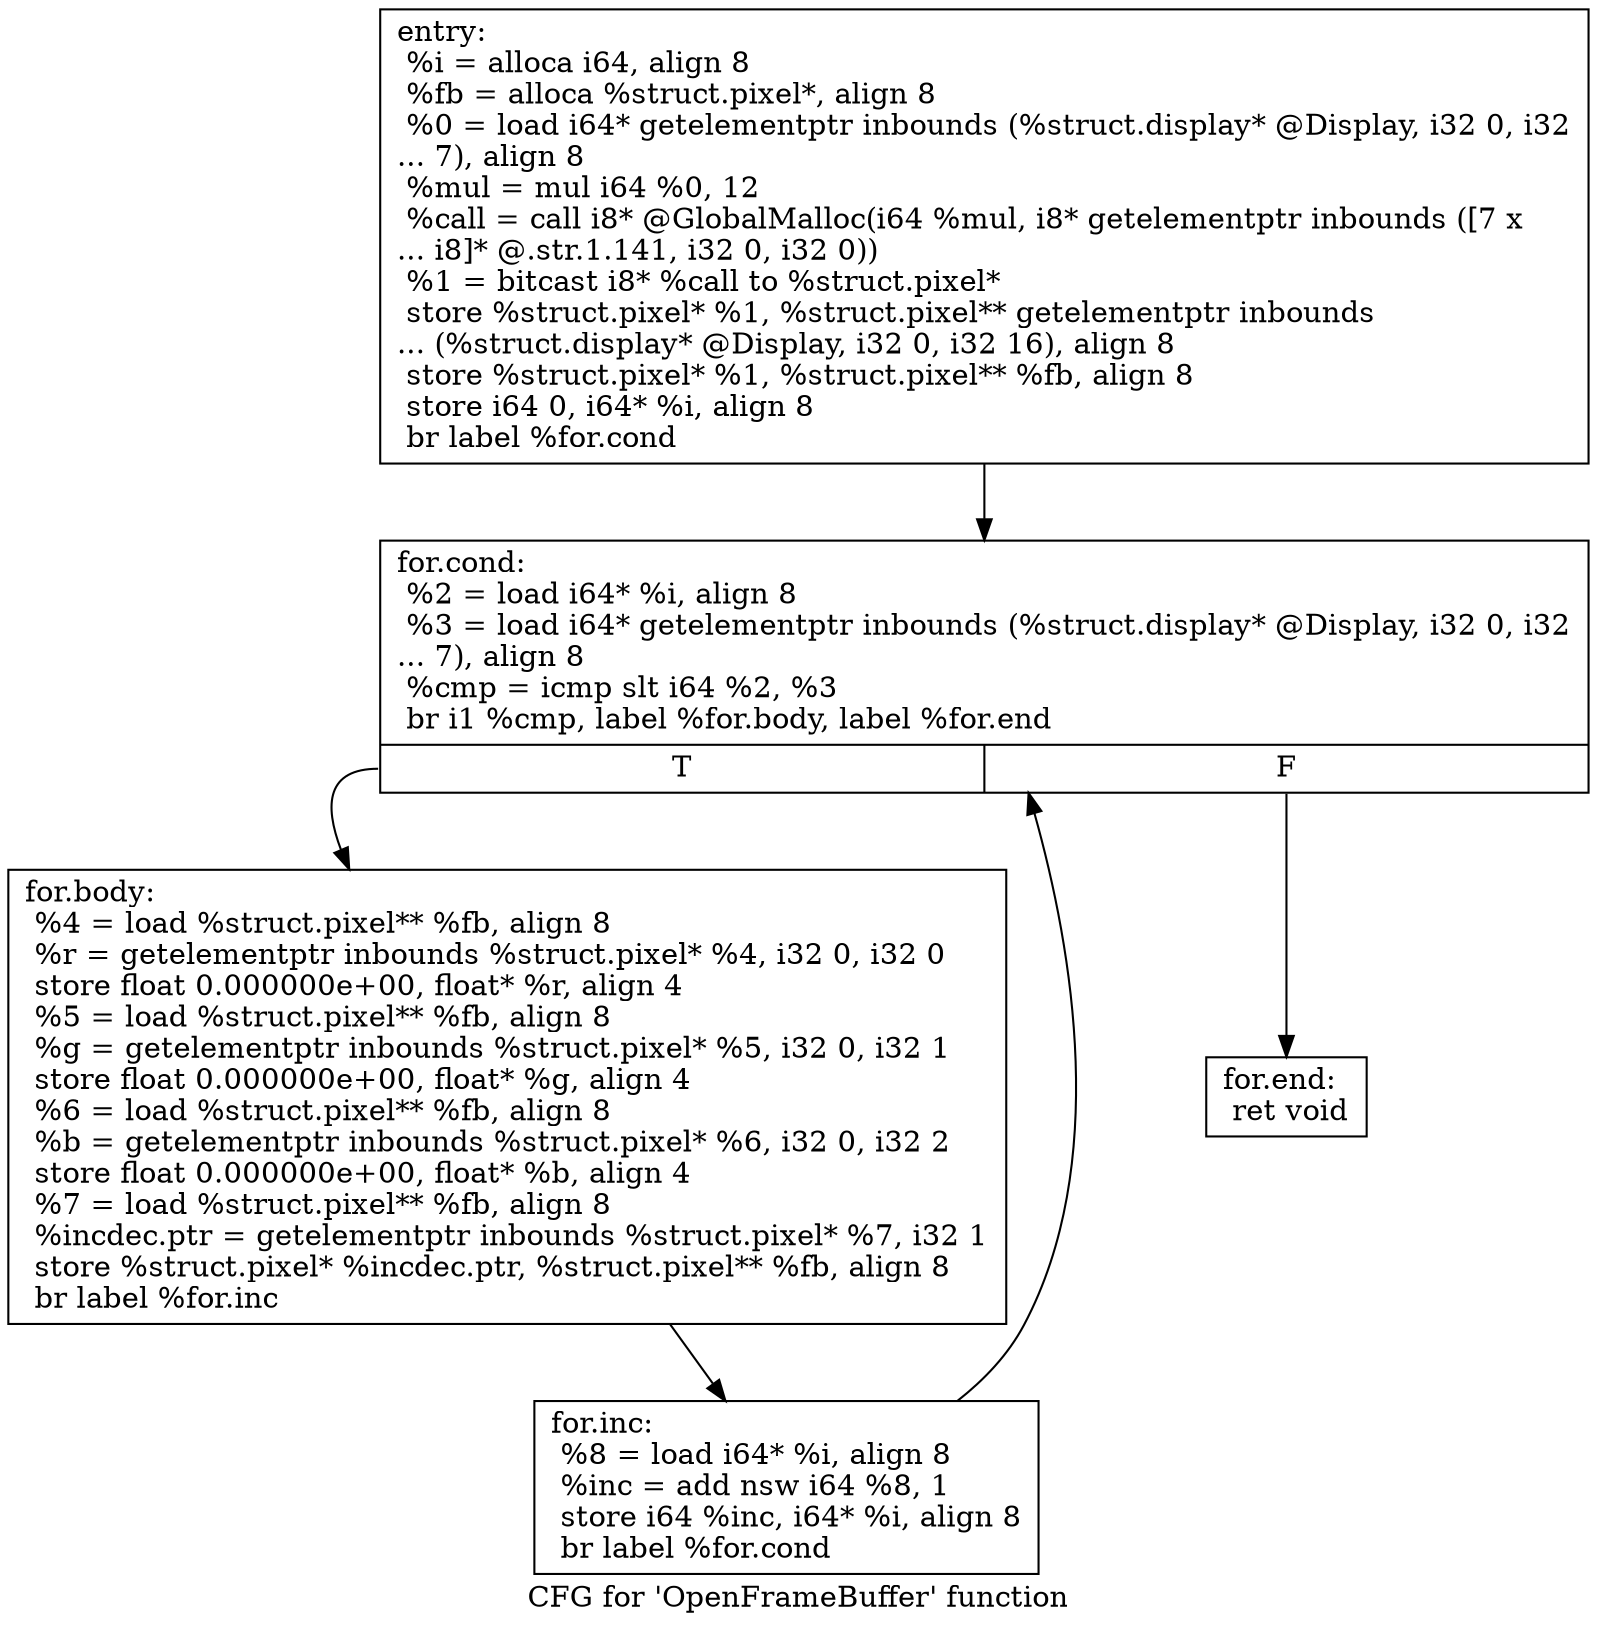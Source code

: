 digraph "CFG for 'OpenFrameBuffer' function" {
	label="CFG for 'OpenFrameBuffer' function";

	Node0x5f3e6d0 [shape=record,label="{entry:\l  %i = alloca i64, align 8\l  %fb = alloca %struct.pixel*, align 8\l  %0 = load i64* getelementptr inbounds (%struct.display* @Display, i32 0, i32\l... 7), align 8\l  %mul = mul i64 %0, 12\l  %call = call i8* @GlobalMalloc(i64 %mul, i8* getelementptr inbounds ([7 x\l... i8]* @.str.1.141, i32 0, i32 0))\l  %1 = bitcast i8* %call to %struct.pixel*\l  store %struct.pixel* %1, %struct.pixel** getelementptr inbounds\l... (%struct.display* @Display, i32 0, i32 16), align 8\l  store %struct.pixel* %1, %struct.pixel** %fb, align 8\l  store i64 0, i64* %i, align 8\l  br label %for.cond\l}"];
	Node0x5f3e6d0 -> Node0x5f3e720;
	Node0x5f3e720 [shape=record,label="{for.cond:                                         \l  %2 = load i64* %i, align 8\l  %3 = load i64* getelementptr inbounds (%struct.display* @Display, i32 0, i32\l... 7), align 8\l  %cmp = icmp slt i64 %2, %3\l  br i1 %cmp, label %for.body, label %for.end\l|{<s0>T|<s1>F}}"];
	Node0x5f3e720:s0 -> Node0x5f3e770;
	Node0x5f3e720:s1 -> Node0x5f3ec40;
	Node0x5f3e770 [shape=record,label="{for.body:                                         \l  %4 = load %struct.pixel** %fb, align 8\l  %r = getelementptr inbounds %struct.pixel* %4, i32 0, i32 0\l  store float 0.000000e+00, float* %r, align 4\l  %5 = load %struct.pixel** %fb, align 8\l  %g = getelementptr inbounds %struct.pixel* %5, i32 0, i32 1\l  store float 0.000000e+00, float* %g, align 4\l  %6 = load %struct.pixel** %fb, align 8\l  %b = getelementptr inbounds %struct.pixel* %6, i32 0, i32 2\l  store float 0.000000e+00, float* %b, align 4\l  %7 = load %struct.pixel** %fb, align 8\l  %incdec.ptr = getelementptr inbounds %struct.pixel* %7, i32 1\l  store %struct.pixel* %incdec.ptr, %struct.pixel** %fb, align 8\l  br label %for.inc\l}"];
	Node0x5f3e770 -> Node0x5f3e7c0;
	Node0x5f3e7c0 [shape=record,label="{for.inc:                                          \l  %8 = load i64* %i, align 8\l  %inc = add nsw i64 %8, 1\l  store i64 %inc, i64* %i, align 8\l  br label %for.cond\l}"];
	Node0x5f3e7c0 -> Node0x5f3e720;
	Node0x5f3ec40 [shape=record,label="{for.end:                                          \l  ret void\l}"];
}
